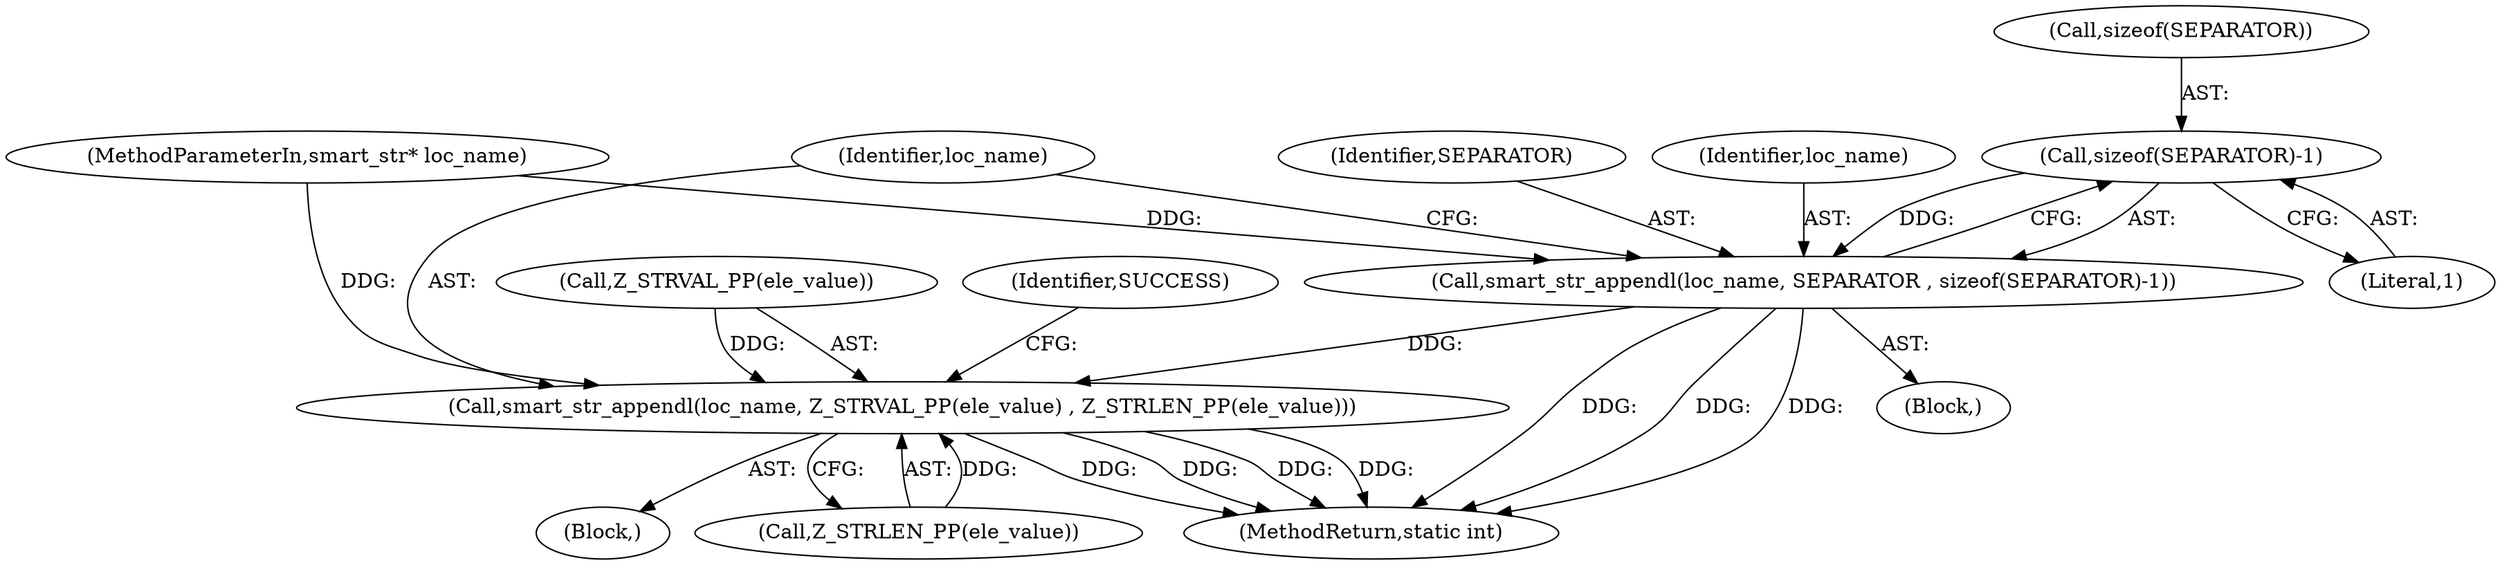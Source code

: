 digraph "0_php-src_97eff7eb57fc2320c267a949cffd622c38712484?w=1_15@API" {
"1000150" [label="(Call,sizeof(SEPARATOR)-1)"];
"1000147" [label="(Call,smart_str_appendl(loc_name, SEPARATOR , sizeof(SEPARATOR)-1))"];
"1000154" [label="(Call,smart_str_appendl(loc_name, Z_STRVAL_PP(ele_value) , Z_STRLEN_PP(ele_value)))"];
"1000150" [label="(Call,sizeof(SEPARATOR)-1)"];
"1000149" [label="(Identifier,SEPARATOR)"];
"1000164" [label="(MethodReturn,static int)"];
"1000103" [label="(MethodParameterIn,smart_str* loc_name)"];
"1000156" [label="(Call,Z_STRVAL_PP(ele_value))"];
"1000147" [label="(Call,smart_str_appendl(loc_name, SEPARATOR , sizeof(SEPARATOR)-1))"];
"1000154" [label="(Call,smart_str_appendl(loc_name, Z_STRVAL_PP(ele_value) , Z_STRLEN_PP(ele_value)))"];
"1000148" [label="(Identifier,loc_name)"];
"1000146" [label="(Block,)"];
"1000125" [label="(Block,)"];
"1000161" [label="(Identifier,SUCCESS)"];
"1000158" [label="(Call,Z_STRLEN_PP(ele_value))"];
"1000151" [label="(Call,sizeof(SEPARATOR))"];
"1000155" [label="(Identifier,loc_name)"];
"1000153" [label="(Literal,1)"];
"1000150" -> "1000147"  [label="AST: "];
"1000150" -> "1000153"  [label="CFG: "];
"1000151" -> "1000150"  [label="AST: "];
"1000153" -> "1000150"  [label="AST: "];
"1000147" -> "1000150"  [label="CFG: "];
"1000150" -> "1000147"  [label="DDG: "];
"1000147" -> "1000146"  [label="AST: "];
"1000148" -> "1000147"  [label="AST: "];
"1000149" -> "1000147"  [label="AST: "];
"1000155" -> "1000147"  [label="CFG: "];
"1000147" -> "1000164"  [label="DDG: "];
"1000147" -> "1000164"  [label="DDG: "];
"1000147" -> "1000164"  [label="DDG: "];
"1000103" -> "1000147"  [label="DDG: "];
"1000147" -> "1000154"  [label="DDG: "];
"1000154" -> "1000125"  [label="AST: "];
"1000154" -> "1000158"  [label="CFG: "];
"1000155" -> "1000154"  [label="AST: "];
"1000156" -> "1000154"  [label="AST: "];
"1000158" -> "1000154"  [label="AST: "];
"1000161" -> "1000154"  [label="CFG: "];
"1000154" -> "1000164"  [label="DDG: "];
"1000154" -> "1000164"  [label="DDG: "];
"1000154" -> "1000164"  [label="DDG: "];
"1000154" -> "1000164"  [label="DDG: "];
"1000103" -> "1000154"  [label="DDG: "];
"1000156" -> "1000154"  [label="DDG: "];
"1000158" -> "1000154"  [label="DDG: "];
}
